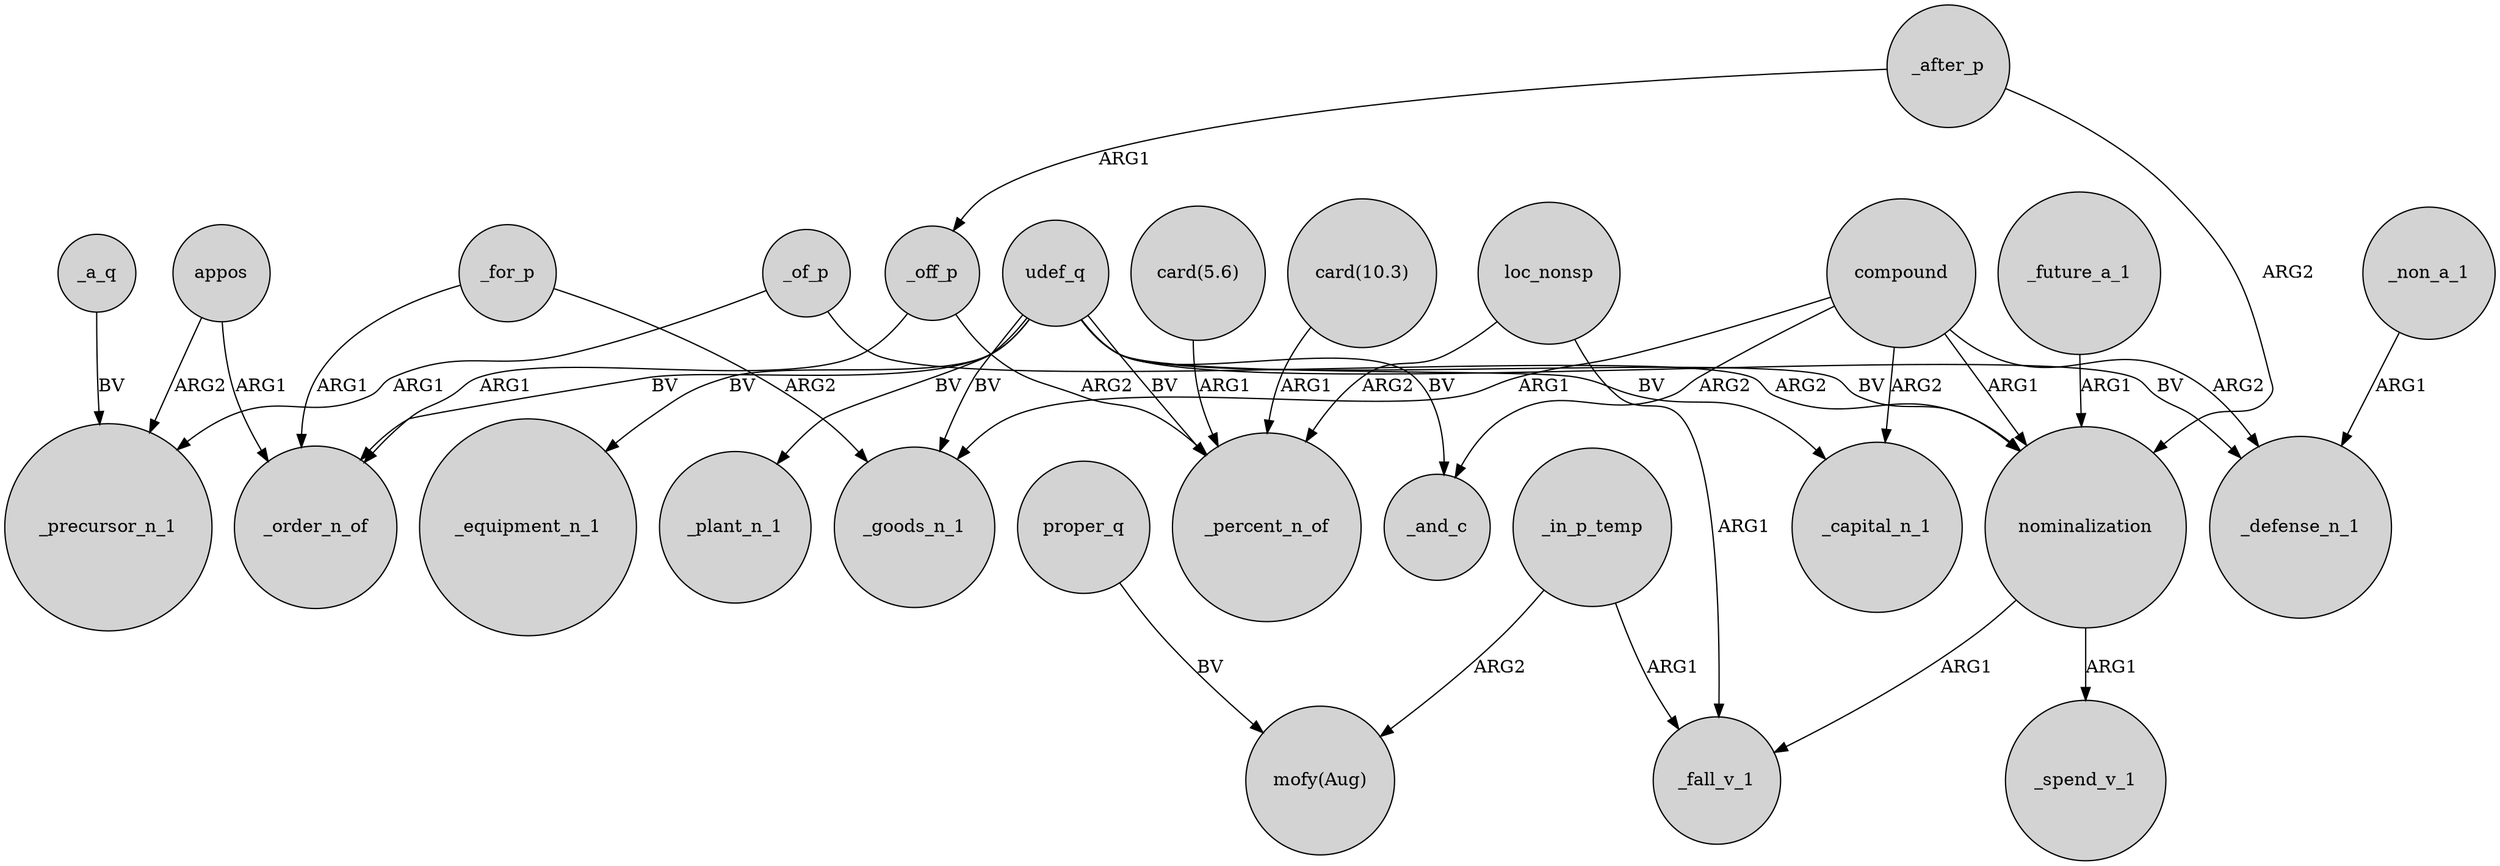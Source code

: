 digraph {
	node [shape=circle style=filled]
	_of_p -> _precursor_n_1 [label=ARG1]
	udef_q -> _plant_n_1 [label=BV]
	_in_p_temp -> "mofy(Aug)" [label=ARG2]
	udef_q -> _equipment_n_1 [label=BV]
	"card(5.6)" -> _percent_n_of [label=ARG1]
	appos -> _precursor_n_1 [label=ARG2]
	_off_p -> _order_n_of [label=ARG1]
	_after_p -> _off_p [label=ARG1]
	_non_a_1 -> _defense_n_1 [label=ARG1]
	_a_q -> _precursor_n_1 [label=BV]
	udef_q -> nominalization [label=BV]
	udef_q -> _order_n_of [label=BV]
	proper_q -> "mofy(Aug)" [label=BV]
	_future_a_1 -> nominalization [label=ARG1]
	udef_q -> _defense_n_1 [label=BV]
	udef_q -> _and_c [label=BV]
	nominalization -> _fall_v_1 [label=ARG1]
	compound -> _and_c [label=ARG2]
	nominalization -> _spend_v_1 [label=ARG1]
	_of_p -> nominalization [label=ARG2]
	_after_p -> nominalization [label=ARG2]
	compound -> nominalization [label=ARG1]
	"card(10.3)" -> _percent_n_of [label=ARG1]
	_in_p_temp -> _fall_v_1 [label=ARG1]
	udef_q -> _percent_n_of [label=BV]
	udef_q -> _capital_n_1 [label=BV]
	appos -> _order_n_of [label=ARG1]
	_for_p -> _order_n_of [label=ARG1]
	udef_q -> _goods_n_1 [label=BV]
	compound -> _goods_n_1 [label=ARG1]
	_off_p -> _percent_n_of [label=ARG2]
	compound -> _capital_n_1 [label=ARG2]
	compound -> _defense_n_1 [label=ARG2]
	loc_nonsp -> _fall_v_1 [label=ARG1]
	_for_p -> _goods_n_1 [label=ARG2]
	loc_nonsp -> _percent_n_of [label=ARG2]
}
